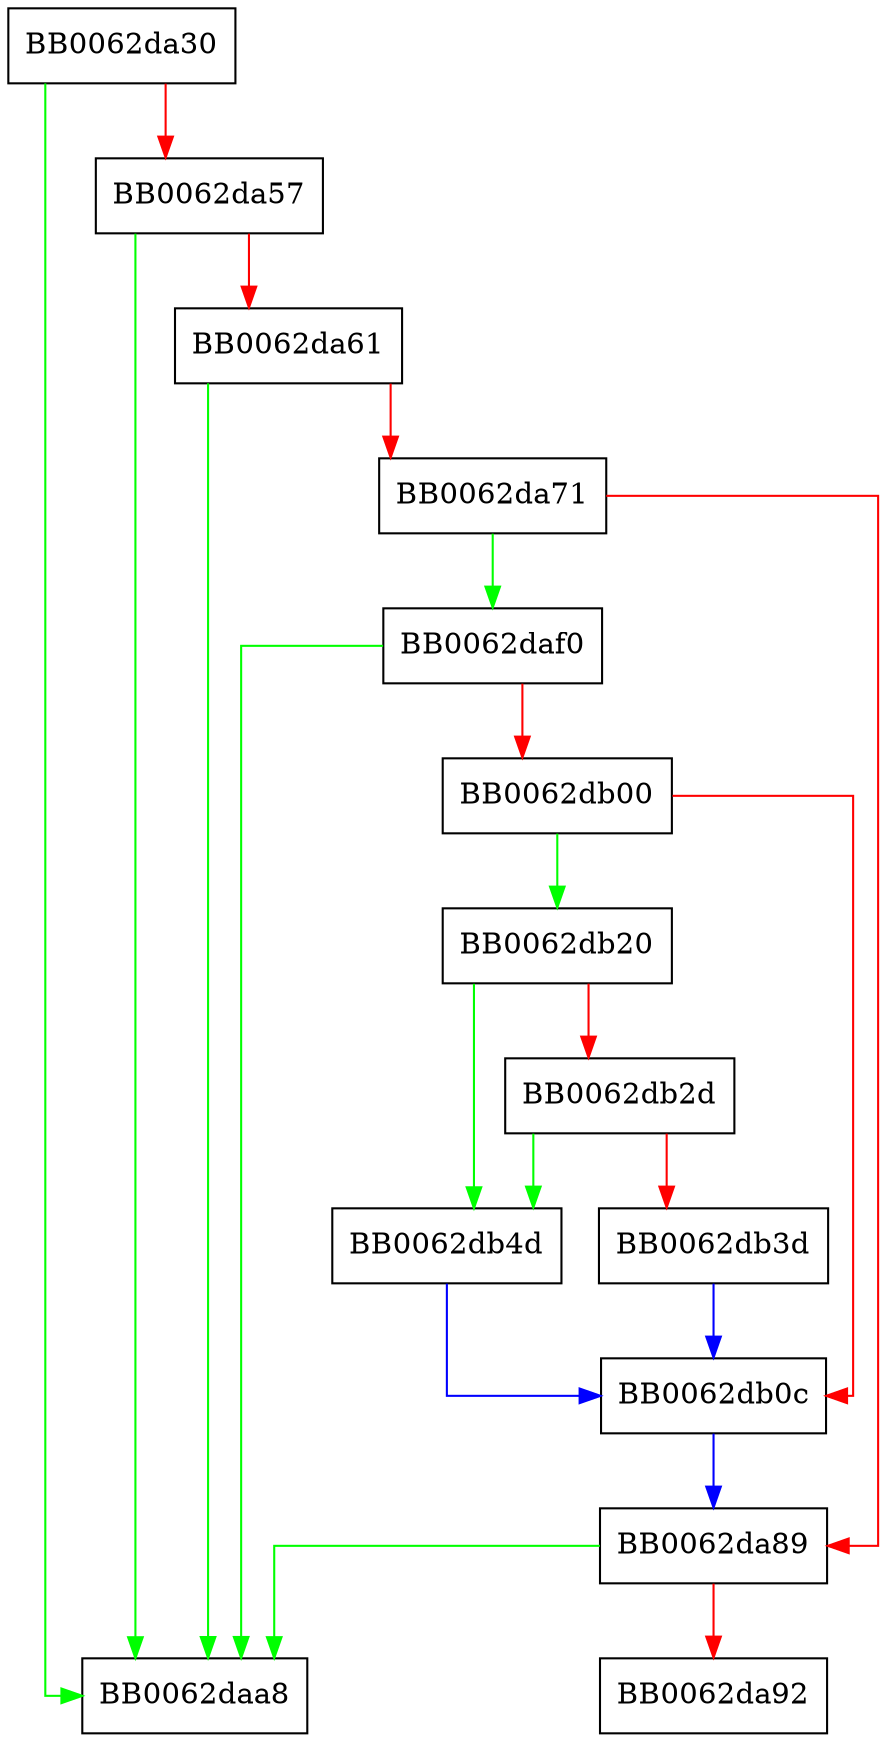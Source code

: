digraph RAND_pseudo_bytes {
  node [shape="box"];
  graph [splines=ortho];
  BB0062da30 -> BB0062daa8 [color="green"];
  BB0062da30 -> BB0062da57 [color="red"];
  BB0062da57 -> BB0062daa8 [color="green"];
  BB0062da57 -> BB0062da61 [color="red"];
  BB0062da61 -> BB0062daa8 [color="green"];
  BB0062da61 -> BB0062da71 [color="red"];
  BB0062da71 -> BB0062daf0 [color="green"];
  BB0062da71 -> BB0062da89 [color="red"];
  BB0062da89 -> BB0062daa8 [color="green"];
  BB0062da89 -> BB0062da92 [color="red"];
  BB0062daf0 -> BB0062daa8 [color="green"];
  BB0062daf0 -> BB0062db00 [color="red"];
  BB0062db00 -> BB0062db20 [color="green"];
  BB0062db00 -> BB0062db0c [color="red"];
  BB0062db0c -> BB0062da89 [color="blue"];
  BB0062db20 -> BB0062db4d [color="green"];
  BB0062db20 -> BB0062db2d [color="red"];
  BB0062db2d -> BB0062db4d [color="green"];
  BB0062db2d -> BB0062db3d [color="red"];
  BB0062db3d -> BB0062db0c [color="blue"];
  BB0062db4d -> BB0062db0c [color="blue"];
}